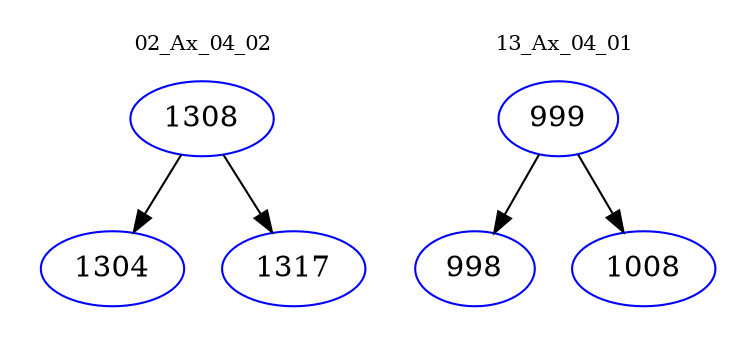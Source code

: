 digraph{
subgraph cluster_0 {
color = white
label = "02_Ax_04_02";
fontsize=10;
T0_1308 [label="1308", color="blue"]
T0_1308 -> T0_1304 [color="black"]
T0_1304 [label="1304", color="blue"]
T0_1308 -> T0_1317 [color="black"]
T0_1317 [label="1317", color="blue"]
}
subgraph cluster_1 {
color = white
label = "13_Ax_04_01";
fontsize=10;
T1_999 [label="999", color="blue"]
T1_999 -> T1_998 [color="black"]
T1_998 [label="998", color="blue"]
T1_999 -> T1_1008 [color="black"]
T1_1008 [label="1008", color="blue"]
}
}
